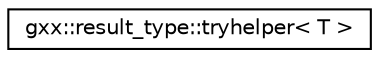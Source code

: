 digraph "Graphical Class Hierarchy"
{
  edge [fontname="Helvetica",fontsize="10",labelfontname="Helvetica",labelfontsize="10"];
  node [fontname="Helvetica",fontsize="10",shape=record];
  rankdir="LR";
  Node1 [label="gxx::result_type::tryhelper\< T \>",height=0.2,width=0.4,color="black", fillcolor="white", style="filled",URL="$structgxx_1_1result__type_1_1tryhelper.html"];
}
